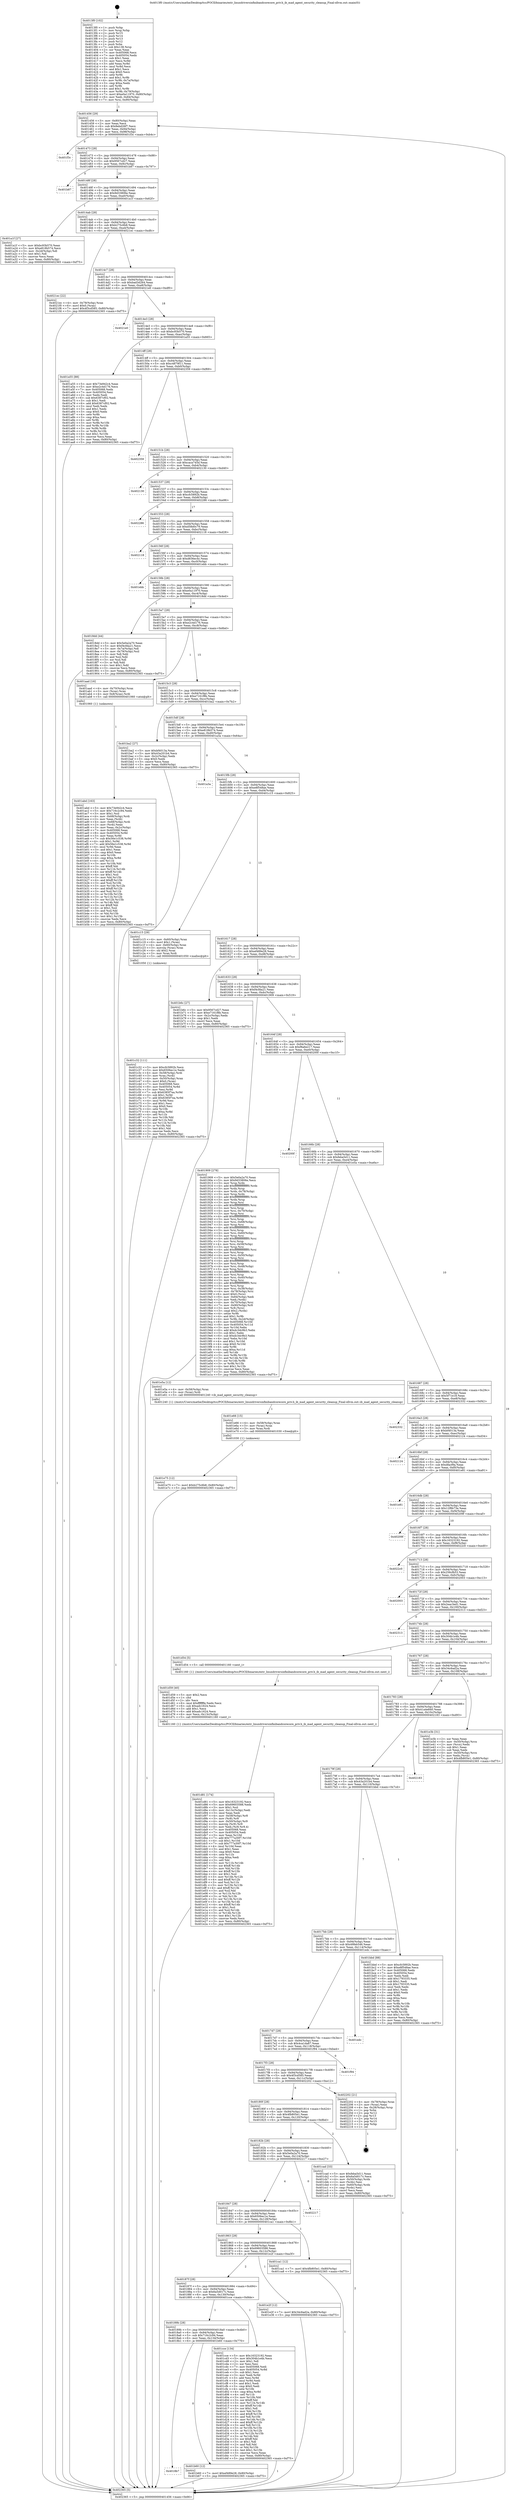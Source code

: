 digraph "0x4013f0" {
  label = "0x4013f0 (/mnt/c/Users/mathe/Desktop/tcc/POCII/binaries/extr_linuxdriversinfinibandcorecore_priv.h_ib_mad_agent_security_cleanup_Final-ollvm.out::main(0))"
  labelloc = "t"
  node[shape=record]

  Entry [label="",width=0.3,height=0.3,shape=circle,fillcolor=black,style=filled]
  "0x401456" [label="{
     0x401456 [29]\l
     | [instrs]\l
     &nbsp;&nbsp;0x401456 \<+3\>: mov -0x80(%rbp),%eax\l
     &nbsp;&nbsp;0x401459 \<+2\>: mov %eax,%ecx\l
     &nbsp;&nbsp;0x40145b \<+6\>: sub $0x8ebd26f7,%ecx\l
     &nbsp;&nbsp;0x401461 \<+6\>: mov %eax,-0x94(%rbp)\l
     &nbsp;&nbsp;0x401467 \<+6\>: mov %ecx,-0x98(%rbp)\l
     &nbsp;&nbsp;0x40146d \<+6\>: je 0000000000401f3c \<main+0xb4c\>\l
  }"]
  "0x401f3c" [label="{
     0x401f3c\l
  }", style=dashed]
  "0x401473" [label="{
     0x401473 [28]\l
     | [instrs]\l
     &nbsp;&nbsp;0x401473 \<+5\>: jmp 0000000000401478 \<main+0x88\>\l
     &nbsp;&nbsp;0x401478 \<+6\>: mov -0x94(%rbp),%eax\l
     &nbsp;&nbsp;0x40147e \<+5\>: sub $0x9567cd27,%eax\l
     &nbsp;&nbsp;0x401483 \<+6\>: mov %eax,-0x9c(%rbp)\l
     &nbsp;&nbsp;0x401489 \<+6\>: je 0000000000401b87 \<main+0x797\>\l
  }"]
  Exit [label="",width=0.3,height=0.3,shape=circle,fillcolor=black,style=filled,peripheries=2]
  "0x401b87" [label="{
     0x401b87\l
  }", style=dashed]
  "0x40148f" [label="{
     0x40148f [28]\l
     | [instrs]\l
     &nbsp;&nbsp;0x40148f \<+5\>: jmp 0000000000401494 \<main+0xa4\>\l
     &nbsp;&nbsp;0x401494 \<+6\>: mov -0x94(%rbp),%eax\l
     &nbsp;&nbsp;0x40149a \<+5\>: sub $0x9d33806e,%eax\l
     &nbsp;&nbsp;0x40149f \<+6\>: mov %eax,-0xa0(%rbp)\l
     &nbsp;&nbsp;0x4014a5 \<+6\>: je 0000000000401a1f \<main+0x62f\>\l
  }"]
  "0x401e75" [label="{
     0x401e75 [12]\l
     | [instrs]\l
     &nbsp;&nbsp;0x401e75 \<+7\>: movl $0xb275c6b8,-0x80(%rbp)\l
     &nbsp;&nbsp;0x401e7c \<+5\>: jmp 0000000000402365 \<main+0xf75\>\l
  }"]
  "0x401a1f" [label="{
     0x401a1f [27]\l
     | [instrs]\l
     &nbsp;&nbsp;0x401a1f \<+5\>: mov $0xbc93b570,%eax\l
     &nbsp;&nbsp;0x401a24 \<+5\>: mov $0xe818b574,%ecx\l
     &nbsp;&nbsp;0x401a29 \<+3\>: mov -0x2d(%rbp),%dl\l
     &nbsp;&nbsp;0x401a2c \<+3\>: test $0x1,%dl\l
     &nbsp;&nbsp;0x401a2f \<+3\>: cmovne %ecx,%eax\l
     &nbsp;&nbsp;0x401a32 \<+3\>: mov %eax,-0x80(%rbp)\l
     &nbsp;&nbsp;0x401a35 \<+5\>: jmp 0000000000402365 \<main+0xf75\>\l
  }"]
  "0x4014ab" [label="{
     0x4014ab [28]\l
     | [instrs]\l
     &nbsp;&nbsp;0x4014ab \<+5\>: jmp 00000000004014b0 \<main+0xc0\>\l
     &nbsp;&nbsp;0x4014b0 \<+6\>: mov -0x94(%rbp),%eax\l
     &nbsp;&nbsp;0x4014b6 \<+5\>: sub $0xb275c6b8,%eax\l
     &nbsp;&nbsp;0x4014bb \<+6\>: mov %eax,-0xa4(%rbp)\l
     &nbsp;&nbsp;0x4014c1 \<+6\>: je 00000000004021ec \<main+0xdfc\>\l
  }"]
  "0x401e66" [label="{
     0x401e66 [15]\l
     | [instrs]\l
     &nbsp;&nbsp;0x401e66 \<+4\>: mov -0x58(%rbp),%rax\l
     &nbsp;&nbsp;0x401e6a \<+3\>: mov (%rax),%rax\l
     &nbsp;&nbsp;0x401e6d \<+3\>: mov %rax,%rdi\l
     &nbsp;&nbsp;0x401e70 \<+5\>: call 0000000000401030 \<free@plt\>\l
     | [calls]\l
     &nbsp;&nbsp;0x401030 \{1\} (unknown)\l
  }"]
  "0x4021ec" [label="{
     0x4021ec [22]\l
     | [instrs]\l
     &nbsp;&nbsp;0x4021ec \<+4\>: mov -0x78(%rbp),%rax\l
     &nbsp;&nbsp;0x4021f0 \<+6\>: movl $0x0,(%rax)\l
     &nbsp;&nbsp;0x4021f6 \<+7\>: movl $0x4f3cd585,-0x80(%rbp)\l
     &nbsp;&nbsp;0x4021fd \<+5\>: jmp 0000000000402365 \<main+0xf75\>\l
  }"]
  "0x4014c7" [label="{
     0x4014c7 [28]\l
     | [instrs]\l
     &nbsp;&nbsp;0x4014c7 \<+5\>: jmp 00000000004014cc \<main+0xdc\>\l
     &nbsp;&nbsp;0x4014cc \<+6\>: mov -0x94(%rbp),%eax\l
     &nbsp;&nbsp;0x4014d2 \<+5\>: sub $0xbad3d264,%eax\l
     &nbsp;&nbsp;0x4014d7 \<+6\>: mov %eax,-0xa8(%rbp)\l
     &nbsp;&nbsp;0x4014dd \<+6\>: je 00000000004021e0 \<main+0xdf0\>\l
  }"]
  "0x401d81" [label="{
     0x401d81 [174]\l
     | [instrs]\l
     &nbsp;&nbsp;0x401d81 \<+5\>: mov $0x16323192,%ecx\l
     &nbsp;&nbsp;0x401d86 \<+5\>: mov $0x69603588,%edx\l
     &nbsp;&nbsp;0x401d8b \<+3\>: mov $0x1,%sil\l
     &nbsp;&nbsp;0x401d8e \<+6\>: mov -0x13c(%rbp),%edi\l
     &nbsp;&nbsp;0x401d94 \<+3\>: imul %eax,%edi\l
     &nbsp;&nbsp;0x401d97 \<+4\>: mov -0x58(%rbp),%r8\l
     &nbsp;&nbsp;0x401d9b \<+3\>: mov (%r8),%r8\l
     &nbsp;&nbsp;0x401d9e \<+4\>: mov -0x50(%rbp),%r9\l
     &nbsp;&nbsp;0x401da2 \<+3\>: movslq (%r9),%r9\l
     &nbsp;&nbsp;0x401da5 \<+4\>: mov %edi,(%r8,%r9,4)\l
     &nbsp;&nbsp;0x401da9 \<+7\>: mov 0x405068,%eax\l
     &nbsp;&nbsp;0x401db0 \<+7\>: mov 0x405054,%edi\l
     &nbsp;&nbsp;0x401db7 \<+3\>: mov %eax,%r10d\l
     &nbsp;&nbsp;0x401dba \<+7\>: add $0x777a30f7,%r10d\l
     &nbsp;&nbsp;0x401dc1 \<+4\>: sub $0x1,%r10d\l
     &nbsp;&nbsp;0x401dc5 \<+7\>: sub $0x777a30f7,%r10d\l
     &nbsp;&nbsp;0x401dcc \<+4\>: imul %r10d,%eax\l
     &nbsp;&nbsp;0x401dd0 \<+3\>: and $0x1,%eax\l
     &nbsp;&nbsp;0x401dd3 \<+3\>: cmp $0x0,%eax\l
     &nbsp;&nbsp;0x401dd6 \<+4\>: sete %r11b\l
     &nbsp;&nbsp;0x401dda \<+3\>: cmp $0xa,%edi\l
     &nbsp;&nbsp;0x401ddd \<+3\>: setl %bl\l
     &nbsp;&nbsp;0x401de0 \<+3\>: mov %r11b,%r14b\l
     &nbsp;&nbsp;0x401de3 \<+4\>: xor $0xff,%r14b\l
     &nbsp;&nbsp;0x401de7 \<+3\>: mov %bl,%r15b\l
     &nbsp;&nbsp;0x401dea \<+4\>: xor $0xff,%r15b\l
     &nbsp;&nbsp;0x401dee \<+4\>: xor $0x1,%sil\l
     &nbsp;&nbsp;0x401df2 \<+3\>: mov %r14b,%r12b\l
     &nbsp;&nbsp;0x401df5 \<+4\>: and $0xff,%r12b\l
     &nbsp;&nbsp;0x401df9 \<+3\>: and %sil,%r11b\l
     &nbsp;&nbsp;0x401dfc \<+3\>: mov %r15b,%r13b\l
     &nbsp;&nbsp;0x401dff \<+4\>: and $0xff,%r13b\l
     &nbsp;&nbsp;0x401e03 \<+3\>: and %sil,%bl\l
     &nbsp;&nbsp;0x401e06 \<+3\>: or %r11b,%r12b\l
     &nbsp;&nbsp;0x401e09 \<+3\>: or %bl,%r13b\l
     &nbsp;&nbsp;0x401e0c \<+3\>: xor %r13b,%r12b\l
     &nbsp;&nbsp;0x401e0f \<+3\>: or %r15b,%r14b\l
     &nbsp;&nbsp;0x401e12 \<+4\>: xor $0xff,%r14b\l
     &nbsp;&nbsp;0x401e16 \<+4\>: or $0x1,%sil\l
     &nbsp;&nbsp;0x401e1a \<+3\>: and %sil,%r14b\l
     &nbsp;&nbsp;0x401e1d \<+3\>: or %r14b,%r12b\l
     &nbsp;&nbsp;0x401e20 \<+4\>: test $0x1,%r12b\l
     &nbsp;&nbsp;0x401e24 \<+3\>: cmovne %edx,%ecx\l
     &nbsp;&nbsp;0x401e27 \<+3\>: mov %ecx,-0x80(%rbp)\l
     &nbsp;&nbsp;0x401e2a \<+5\>: jmp 0000000000402365 \<main+0xf75\>\l
  }"]
  "0x4021e0" [label="{
     0x4021e0\l
  }", style=dashed]
  "0x4014e3" [label="{
     0x4014e3 [28]\l
     | [instrs]\l
     &nbsp;&nbsp;0x4014e3 \<+5\>: jmp 00000000004014e8 \<main+0xf8\>\l
     &nbsp;&nbsp;0x4014e8 \<+6\>: mov -0x94(%rbp),%eax\l
     &nbsp;&nbsp;0x4014ee \<+5\>: sub $0xbc93b570,%eax\l
     &nbsp;&nbsp;0x4014f3 \<+6\>: mov %eax,-0xac(%rbp)\l
     &nbsp;&nbsp;0x4014f9 \<+6\>: je 0000000000401a55 \<main+0x665\>\l
  }"]
  "0x401d59" [label="{
     0x401d59 [40]\l
     | [instrs]\l
     &nbsp;&nbsp;0x401d59 \<+5\>: mov $0x2,%ecx\l
     &nbsp;&nbsp;0x401d5e \<+1\>: cltd\l
     &nbsp;&nbsp;0x401d5f \<+2\>: idiv %ecx\l
     &nbsp;&nbsp;0x401d61 \<+6\>: imul $0xfffffffe,%edx,%ecx\l
     &nbsp;&nbsp;0x401d67 \<+6\>: sub $0xadc1624,%ecx\l
     &nbsp;&nbsp;0x401d6d \<+3\>: add $0x1,%ecx\l
     &nbsp;&nbsp;0x401d70 \<+6\>: add $0xadc1624,%ecx\l
     &nbsp;&nbsp;0x401d76 \<+6\>: mov %ecx,-0x13c(%rbp)\l
     &nbsp;&nbsp;0x401d7c \<+5\>: call 0000000000401160 \<next_i\>\l
     | [calls]\l
     &nbsp;&nbsp;0x401160 \{1\} (/mnt/c/Users/mathe/Desktop/tcc/POCII/binaries/extr_linuxdriversinfinibandcorecore_priv.h_ib_mad_agent_security_cleanup_Final-ollvm.out::next_i)\l
  }"]
  "0x401a55" [label="{
     0x401a55 [88]\l
     | [instrs]\l
     &nbsp;&nbsp;0x401a55 \<+5\>: mov $0x73e942c4,%eax\l
     &nbsp;&nbsp;0x401a5a \<+5\>: mov $0xe2c4d176,%ecx\l
     &nbsp;&nbsp;0x401a5f \<+7\>: mov 0x405068,%edx\l
     &nbsp;&nbsp;0x401a66 \<+7\>: mov 0x405054,%esi\l
     &nbsp;&nbsp;0x401a6d \<+2\>: mov %edx,%edi\l
     &nbsp;&nbsp;0x401a6f \<+6\>: sub $0x6387cf02,%edi\l
     &nbsp;&nbsp;0x401a75 \<+3\>: sub $0x1,%edi\l
     &nbsp;&nbsp;0x401a78 \<+6\>: add $0x6387cf02,%edi\l
     &nbsp;&nbsp;0x401a7e \<+3\>: imul %edi,%edx\l
     &nbsp;&nbsp;0x401a81 \<+3\>: and $0x1,%edx\l
     &nbsp;&nbsp;0x401a84 \<+3\>: cmp $0x0,%edx\l
     &nbsp;&nbsp;0x401a87 \<+4\>: sete %r8b\l
     &nbsp;&nbsp;0x401a8b \<+3\>: cmp $0xa,%esi\l
     &nbsp;&nbsp;0x401a8e \<+4\>: setl %r9b\l
     &nbsp;&nbsp;0x401a92 \<+3\>: mov %r8b,%r10b\l
     &nbsp;&nbsp;0x401a95 \<+3\>: and %r9b,%r10b\l
     &nbsp;&nbsp;0x401a98 \<+3\>: xor %r9b,%r8b\l
     &nbsp;&nbsp;0x401a9b \<+3\>: or %r8b,%r10b\l
     &nbsp;&nbsp;0x401a9e \<+4\>: test $0x1,%r10b\l
     &nbsp;&nbsp;0x401aa2 \<+3\>: cmovne %ecx,%eax\l
     &nbsp;&nbsp;0x401aa5 \<+3\>: mov %eax,-0x80(%rbp)\l
     &nbsp;&nbsp;0x401aa8 \<+5\>: jmp 0000000000402365 \<main+0xf75\>\l
  }"]
  "0x4014ff" [label="{
     0x4014ff [28]\l
     | [instrs]\l
     &nbsp;&nbsp;0x4014ff \<+5\>: jmp 0000000000401504 \<main+0x114\>\l
     &nbsp;&nbsp;0x401504 \<+6\>: mov -0x94(%rbp),%eax\l
     &nbsp;&nbsp;0x40150a \<+5\>: sub $0xc4879f11,%eax\l
     &nbsp;&nbsp;0x40150f \<+6\>: mov %eax,-0xb0(%rbp)\l
     &nbsp;&nbsp;0x401515 \<+6\>: je 0000000000402359 \<main+0xf69\>\l
  }"]
  "0x401c32" [label="{
     0x401c32 [111]\l
     | [instrs]\l
     &nbsp;&nbsp;0x401c32 \<+5\>: mov $0xcfc5892b,%ecx\l
     &nbsp;&nbsp;0x401c37 \<+5\>: mov $0x6506ec1e,%edx\l
     &nbsp;&nbsp;0x401c3c \<+4\>: mov -0x58(%rbp),%rdi\l
     &nbsp;&nbsp;0x401c40 \<+3\>: mov %rax,(%rdi)\l
     &nbsp;&nbsp;0x401c43 \<+4\>: mov -0x50(%rbp),%rax\l
     &nbsp;&nbsp;0x401c47 \<+6\>: movl $0x0,(%rax)\l
     &nbsp;&nbsp;0x401c4d \<+7\>: mov 0x405068,%esi\l
     &nbsp;&nbsp;0x401c54 \<+8\>: mov 0x405054,%r8d\l
     &nbsp;&nbsp;0x401c5c \<+3\>: mov %esi,%r9d\l
     &nbsp;&nbsp;0x401c5f \<+7\>: sub $0x6385f7ea,%r9d\l
     &nbsp;&nbsp;0x401c66 \<+4\>: sub $0x1,%r9d\l
     &nbsp;&nbsp;0x401c6a \<+7\>: add $0x6385f7ea,%r9d\l
     &nbsp;&nbsp;0x401c71 \<+4\>: imul %r9d,%esi\l
     &nbsp;&nbsp;0x401c75 \<+3\>: and $0x1,%esi\l
     &nbsp;&nbsp;0x401c78 \<+3\>: cmp $0x0,%esi\l
     &nbsp;&nbsp;0x401c7b \<+4\>: sete %r10b\l
     &nbsp;&nbsp;0x401c7f \<+4\>: cmp $0xa,%r8d\l
     &nbsp;&nbsp;0x401c83 \<+4\>: setl %r11b\l
     &nbsp;&nbsp;0x401c87 \<+3\>: mov %r10b,%bl\l
     &nbsp;&nbsp;0x401c8a \<+3\>: and %r11b,%bl\l
     &nbsp;&nbsp;0x401c8d \<+3\>: xor %r11b,%r10b\l
     &nbsp;&nbsp;0x401c90 \<+3\>: or %r10b,%bl\l
     &nbsp;&nbsp;0x401c93 \<+3\>: test $0x1,%bl\l
     &nbsp;&nbsp;0x401c96 \<+3\>: cmovne %edx,%ecx\l
     &nbsp;&nbsp;0x401c99 \<+3\>: mov %ecx,-0x80(%rbp)\l
     &nbsp;&nbsp;0x401c9c \<+5\>: jmp 0000000000402365 \<main+0xf75\>\l
  }"]
  "0x402359" [label="{
     0x402359\l
  }", style=dashed]
  "0x40151b" [label="{
     0x40151b [28]\l
     | [instrs]\l
     &nbsp;&nbsp;0x40151b \<+5\>: jmp 0000000000401520 \<main+0x130\>\l
     &nbsp;&nbsp;0x401520 \<+6\>: mov -0x94(%rbp),%eax\l
     &nbsp;&nbsp;0x401526 \<+5\>: sub $0xcaca745d,%eax\l
     &nbsp;&nbsp;0x40152b \<+6\>: mov %eax,-0xb4(%rbp)\l
     &nbsp;&nbsp;0x401531 \<+6\>: je 0000000000402130 \<main+0xd40\>\l
  }"]
  "0x4018b7" [label="{
     0x4018b7\l
  }", style=dashed]
  "0x402130" [label="{
     0x402130\l
  }", style=dashed]
  "0x401537" [label="{
     0x401537 [28]\l
     | [instrs]\l
     &nbsp;&nbsp;0x401537 \<+5\>: jmp 000000000040153c \<main+0x14c\>\l
     &nbsp;&nbsp;0x40153c \<+6\>: mov -0x94(%rbp),%eax\l
     &nbsp;&nbsp;0x401542 \<+5\>: sub $0xcfc5892b,%eax\l
     &nbsp;&nbsp;0x401547 \<+6\>: mov %eax,-0xb8(%rbp)\l
     &nbsp;&nbsp;0x40154d \<+6\>: je 0000000000402286 \<main+0xe96\>\l
  }"]
  "0x401b60" [label="{
     0x401b60 [12]\l
     | [instrs]\l
     &nbsp;&nbsp;0x401b60 \<+7\>: movl $0xef489e28,-0x80(%rbp)\l
     &nbsp;&nbsp;0x401b67 \<+5\>: jmp 0000000000402365 \<main+0xf75\>\l
  }"]
  "0x402286" [label="{
     0x402286\l
  }", style=dashed]
  "0x401553" [label="{
     0x401553 [28]\l
     | [instrs]\l
     &nbsp;&nbsp;0x401553 \<+5\>: jmp 0000000000401558 \<main+0x168\>\l
     &nbsp;&nbsp;0x401558 \<+6\>: mov -0x94(%rbp),%eax\l
     &nbsp;&nbsp;0x40155e \<+5\>: sub $0xd58d0c79,%eax\l
     &nbsp;&nbsp;0x401563 \<+6\>: mov %eax,-0xbc(%rbp)\l
     &nbsp;&nbsp;0x401569 \<+6\>: je 0000000000402118 \<main+0xd28\>\l
  }"]
  "0x40189b" [label="{
     0x40189b [28]\l
     | [instrs]\l
     &nbsp;&nbsp;0x40189b \<+5\>: jmp 00000000004018a0 \<main+0x4b0\>\l
     &nbsp;&nbsp;0x4018a0 \<+6\>: mov -0x94(%rbp),%eax\l
     &nbsp;&nbsp;0x4018a6 \<+5\>: sub $0x716c2c94,%eax\l
     &nbsp;&nbsp;0x4018ab \<+6\>: mov %eax,-0x134(%rbp)\l
     &nbsp;&nbsp;0x4018b1 \<+6\>: je 0000000000401b60 \<main+0x770\>\l
  }"]
  "0x402118" [label="{
     0x402118\l
  }", style=dashed]
  "0x40156f" [label="{
     0x40156f [28]\l
     | [instrs]\l
     &nbsp;&nbsp;0x40156f \<+5\>: jmp 0000000000401574 \<main+0x184\>\l
     &nbsp;&nbsp;0x401574 \<+6\>: mov -0x94(%rbp),%eax\l
     &nbsp;&nbsp;0x40157a \<+5\>: sub $0xd836ec4c,%eax\l
     &nbsp;&nbsp;0x40157f \<+6\>: mov %eax,-0xc0(%rbp)\l
     &nbsp;&nbsp;0x401585 \<+6\>: je 0000000000401ebb \<main+0xacb\>\l
  }"]
  "0x401cce" [label="{
     0x401cce [134]\l
     | [instrs]\l
     &nbsp;&nbsp;0x401cce \<+5\>: mov $0x16323192,%eax\l
     &nbsp;&nbsp;0x401cd3 \<+5\>: mov $0x304b1e4b,%ecx\l
     &nbsp;&nbsp;0x401cd8 \<+2\>: mov $0x1,%dl\l
     &nbsp;&nbsp;0x401cda \<+2\>: xor %esi,%esi\l
     &nbsp;&nbsp;0x401cdc \<+7\>: mov 0x405068,%edi\l
     &nbsp;&nbsp;0x401ce3 \<+8\>: mov 0x405054,%r8d\l
     &nbsp;&nbsp;0x401ceb \<+3\>: sub $0x1,%esi\l
     &nbsp;&nbsp;0x401cee \<+3\>: mov %edi,%r9d\l
     &nbsp;&nbsp;0x401cf1 \<+3\>: add %esi,%r9d\l
     &nbsp;&nbsp;0x401cf4 \<+4\>: imul %r9d,%edi\l
     &nbsp;&nbsp;0x401cf8 \<+3\>: and $0x1,%edi\l
     &nbsp;&nbsp;0x401cfb \<+3\>: cmp $0x0,%edi\l
     &nbsp;&nbsp;0x401cfe \<+4\>: sete %r10b\l
     &nbsp;&nbsp;0x401d02 \<+4\>: cmp $0xa,%r8d\l
     &nbsp;&nbsp;0x401d06 \<+4\>: setl %r11b\l
     &nbsp;&nbsp;0x401d0a \<+3\>: mov %r10b,%bl\l
     &nbsp;&nbsp;0x401d0d \<+3\>: xor $0xff,%bl\l
     &nbsp;&nbsp;0x401d10 \<+3\>: mov %r11b,%r14b\l
     &nbsp;&nbsp;0x401d13 \<+4\>: xor $0xff,%r14b\l
     &nbsp;&nbsp;0x401d17 \<+3\>: xor $0x1,%dl\l
     &nbsp;&nbsp;0x401d1a \<+3\>: mov %bl,%r15b\l
     &nbsp;&nbsp;0x401d1d \<+4\>: and $0xff,%r15b\l
     &nbsp;&nbsp;0x401d21 \<+3\>: and %dl,%r10b\l
     &nbsp;&nbsp;0x401d24 \<+3\>: mov %r14b,%r12b\l
     &nbsp;&nbsp;0x401d27 \<+4\>: and $0xff,%r12b\l
     &nbsp;&nbsp;0x401d2b \<+3\>: and %dl,%r11b\l
     &nbsp;&nbsp;0x401d2e \<+3\>: or %r10b,%r15b\l
     &nbsp;&nbsp;0x401d31 \<+3\>: or %r11b,%r12b\l
     &nbsp;&nbsp;0x401d34 \<+3\>: xor %r12b,%r15b\l
     &nbsp;&nbsp;0x401d37 \<+3\>: or %r14b,%bl\l
     &nbsp;&nbsp;0x401d3a \<+3\>: xor $0xff,%bl\l
     &nbsp;&nbsp;0x401d3d \<+3\>: or $0x1,%dl\l
     &nbsp;&nbsp;0x401d40 \<+2\>: and %dl,%bl\l
     &nbsp;&nbsp;0x401d42 \<+3\>: or %bl,%r15b\l
     &nbsp;&nbsp;0x401d45 \<+4\>: test $0x1,%r15b\l
     &nbsp;&nbsp;0x401d49 \<+3\>: cmovne %ecx,%eax\l
     &nbsp;&nbsp;0x401d4c \<+3\>: mov %eax,-0x80(%rbp)\l
     &nbsp;&nbsp;0x401d4f \<+5\>: jmp 0000000000402365 \<main+0xf75\>\l
  }"]
  "0x401ebb" [label="{
     0x401ebb\l
  }", style=dashed]
  "0x40158b" [label="{
     0x40158b [28]\l
     | [instrs]\l
     &nbsp;&nbsp;0x40158b \<+5\>: jmp 0000000000401590 \<main+0x1a0\>\l
     &nbsp;&nbsp;0x401590 \<+6\>: mov -0x94(%rbp),%eax\l
     &nbsp;&nbsp;0x401596 \<+5\>: sub $0xe0a11970,%eax\l
     &nbsp;&nbsp;0x40159b \<+6\>: mov %eax,-0xc4(%rbp)\l
     &nbsp;&nbsp;0x4015a1 \<+6\>: je 00000000004018dd \<main+0x4ed\>\l
  }"]
  "0x40187f" [label="{
     0x40187f [28]\l
     | [instrs]\l
     &nbsp;&nbsp;0x40187f \<+5\>: jmp 0000000000401884 \<main+0x494\>\l
     &nbsp;&nbsp;0x401884 \<+6\>: mov -0x94(%rbp),%eax\l
     &nbsp;&nbsp;0x40188a \<+5\>: sub $0x6a5d017c,%eax\l
     &nbsp;&nbsp;0x40188f \<+6\>: mov %eax,-0x130(%rbp)\l
     &nbsp;&nbsp;0x401895 \<+6\>: je 0000000000401cce \<main+0x8de\>\l
  }"]
  "0x4018dd" [label="{
     0x4018dd [44]\l
     | [instrs]\l
     &nbsp;&nbsp;0x4018dd \<+5\>: mov $0x5e0a2a70,%eax\l
     &nbsp;&nbsp;0x4018e2 \<+5\>: mov $0xf4cfda21,%ecx\l
     &nbsp;&nbsp;0x4018e7 \<+3\>: mov -0x7a(%rbp),%dl\l
     &nbsp;&nbsp;0x4018ea \<+4\>: mov -0x79(%rbp),%sil\l
     &nbsp;&nbsp;0x4018ee \<+3\>: mov %dl,%dil\l
     &nbsp;&nbsp;0x4018f1 \<+3\>: and %sil,%dil\l
     &nbsp;&nbsp;0x4018f4 \<+3\>: xor %sil,%dl\l
     &nbsp;&nbsp;0x4018f7 \<+3\>: or %dl,%dil\l
     &nbsp;&nbsp;0x4018fa \<+4\>: test $0x1,%dil\l
     &nbsp;&nbsp;0x4018fe \<+3\>: cmovne %ecx,%eax\l
     &nbsp;&nbsp;0x401901 \<+3\>: mov %eax,-0x80(%rbp)\l
     &nbsp;&nbsp;0x401904 \<+5\>: jmp 0000000000402365 \<main+0xf75\>\l
  }"]
  "0x4015a7" [label="{
     0x4015a7 [28]\l
     | [instrs]\l
     &nbsp;&nbsp;0x4015a7 \<+5\>: jmp 00000000004015ac \<main+0x1bc\>\l
     &nbsp;&nbsp;0x4015ac \<+6\>: mov -0x94(%rbp),%eax\l
     &nbsp;&nbsp;0x4015b2 \<+5\>: sub $0xe2c4d176,%eax\l
     &nbsp;&nbsp;0x4015b7 \<+6\>: mov %eax,-0xc8(%rbp)\l
     &nbsp;&nbsp;0x4015bd \<+6\>: je 0000000000401aad \<main+0x6bd\>\l
  }"]
  "0x402365" [label="{
     0x402365 [5]\l
     | [instrs]\l
     &nbsp;&nbsp;0x402365 \<+5\>: jmp 0000000000401456 \<main+0x66\>\l
  }"]
  "0x4013f0" [label="{
     0x4013f0 [102]\l
     | [instrs]\l
     &nbsp;&nbsp;0x4013f0 \<+1\>: push %rbp\l
     &nbsp;&nbsp;0x4013f1 \<+3\>: mov %rsp,%rbp\l
     &nbsp;&nbsp;0x4013f4 \<+2\>: push %r15\l
     &nbsp;&nbsp;0x4013f6 \<+2\>: push %r14\l
     &nbsp;&nbsp;0x4013f8 \<+2\>: push %r13\l
     &nbsp;&nbsp;0x4013fa \<+2\>: push %r12\l
     &nbsp;&nbsp;0x4013fc \<+1\>: push %rbx\l
     &nbsp;&nbsp;0x4013fd \<+7\>: sub $0x138,%rsp\l
     &nbsp;&nbsp;0x401404 \<+2\>: xor %eax,%eax\l
     &nbsp;&nbsp;0x401406 \<+7\>: mov 0x405068,%ecx\l
     &nbsp;&nbsp;0x40140d \<+7\>: mov 0x405054,%edx\l
     &nbsp;&nbsp;0x401414 \<+3\>: sub $0x1,%eax\l
     &nbsp;&nbsp;0x401417 \<+3\>: mov %ecx,%r8d\l
     &nbsp;&nbsp;0x40141a \<+3\>: add %eax,%r8d\l
     &nbsp;&nbsp;0x40141d \<+4\>: imul %r8d,%ecx\l
     &nbsp;&nbsp;0x401421 \<+3\>: and $0x1,%ecx\l
     &nbsp;&nbsp;0x401424 \<+3\>: cmp $0x0,%ecx\l
     &nbsp;&nbsp;0x401427 \<+4\>: sete %r9b\l
     &nbsp;&nbsp;0x40142b \<+4\>: and $0x1,%r9b\l
     &nbsp;&nbsp;0x40142f \<+4\>: mov %r9b,-0x7a(%rbp)\l
     &nbsp;&nbsp;0x401433 \<+3\>: cmp $0xa,%edx\l
     &nbsp;&nbsp;0x401436 \<+4\>: setl %r9b\l
     &nbsp;&nbsp;0x40143a \<+4\>: and $0x1,%r9b\l
     &nbsp;&nbsp;0x40143e \<+4\>: mov %r9b,-0x79(%rbp)\l
     &nbsp;&nbsp;0x401442 \<+7\>: movl $0xe0a11970,-0x80(%rbp)\l
     &nbsp;&nbsp;0x401449 \<+6\>: mov %edi,-0x84(%rbp)\l
     &nbsp;&nbsp;0x40144f \<+7\>: mov %rsi,-0x90(%rbp)\l
  }"]
  "0x401e2f" [label="{
     0x401e2f [12]\l
     | [instrs]\l
     &nbsp;&nbsp;0x401e2f \<+7\>: movl $0x34c6ad2a,-0x80(%rbp)\l
     &nbsp;&nbsp;0x401e36 \<+5\>: jmp 0000000000402365 \<main+0xf75\>\l
  }"]
  "0x401aad" [label="{
     0x401aad [16]\l
     | [instrs]\l
     &nbsp;&nbsp;0x401aad \<+4\>: mov -0x70(%rbp),%rax\l
     &nbsp;&nbsp;0x401ab1 \<+3\>: mov (%rax),%rax\l
     &nbsp;&nbsp;0x401ab4 \<+4\>: mov 0x8(%rax),%rdi\l
     &nbsp;&nbsp;0x401ab8 \<+5\>: call 0000000000401060 \<atoi@plt\>\l
     | [calls]\l
     &nbsp;&nbsp;0x401060 \{1\} (unknown)\l
  }"]
  "0x4015c3" [label="{
     0x4015c3 [28]\l
     | [instrs]\l
     &nbsp;&nbsp;0x4015c3 \<+5\>: jmp 00000000004015c8 \<main+0x1d8\>\l
     &nbsp;&nbsp;0x4015c8 \<+6\>: mov -0x94(%rbp),%eax\l
     &nbsp;&nbsp;0x4015ce \<+5\>: sub $0xe7161f8b,%eax\l
     &nbsp;&nbsp;0x4015d3 \<+6\>: mov %eax,-0xcc(%rbp)\l
     &nbsp;&nbsp;0x4015d9 \<+6\>: je 0000000000401ba2 \<main+0x7b2\>\l
  }"]
  "0x401863" [label="{
     0x401863 [28]\l
     | [instrs]\l
     &nbsp;&nbsp;0x401863 \<+5\>: jmp 0000000000401868 \<main+0x478\>\l
     &nbsp;&nbsp;0x401868 \<+6\>: mov -0x94(%rbp),%eax\l
     &nbsp;&nbsp;0x40186e \<+5\>: sub $0x69603588,%eax\l
     &nbsp;&nbsp;0x401873 \<+6\>: mov %eax,-0x12c(%rbp)\l
     &nbsp;&nbsp;0x401879 \<+6\>: je 0000000000401e2f \<main+0xa3f\>\l
  }"]
  "0x401ba2" [label="{
     0x401ba2 [27]\l
     | [instrs]\l
     &nbsp;&nbsp;0x401ba2 \<+5\>: mov $0xbf4013a,%eax\l
     &nbsp;&nbsp;0x401ba7 \<+5\>: mov $0x43a201b4,%ecx\l
     &nbsp;&nbsp;0x401bac \<+3\>: mov -0x2c(%rbp),%edx\l
     &nbsp;&nbsp;0x401baf \<+3\>: cmp $0x0,%edx\l
     &nbsp;&nbsp;0x401bb2 \<+3\>: cmove %ecx,%eax\l
     &nbsp;&nbsp;0x401bb5 \<+3\>: mov %eax,-0x80(%rbp)\l
     &nbsp;&nbsp;0x401bb8 \<+5\>: jmp 0000000000402365 \<main+0xf75\>\l
  }"]
  "0x4015df" [label="{
     0x4015df [28]\l
     | [instrs]\l
     &nbsp;&nbsp;0x4015df \<+5\>: jmp 00000000004015e4 \<main+0x1f4\>\l
     &nbsp;&nbsp;0x4015e4 \<+6\>: mov -0x94(%rbp),%eax\l
     &nbsp;&nbsp;0x4015ea \<+5\>: sub $0xe818b574,%eax\l
     &nbsp;&nbsp;0x4015ef \<+6\>: mov %eax,-0xd0(%rbp)\l
     &nbsp;&nbsp;0x4015f5 \<+6\>: je 0000000000401a3a \<main+0x64a\>\l
  }"]
  "0x401ca1" [label="{
     0x401ca1 [12]\l
     | [instrs]\l
     &nbsp;&nbsp;0x401ca1 \<+7\>: movl $0x4fb805e1,-0x80(%rbp)\l
     &nbsp;&nbsp;0x401ca8 \<+5\>: jmp 0000000000402365 \<main+0xf75\>\l
  }"]
  "0x401a3a" [label="{
     0x401a3a\l
  }", style=dashed]
  "0x4015fb" [label="{
     0x4015fb [28]\l
     | [instrs]\l
     &nbsp;&nbsp;0x4015fb \<+5\>: jmp 0000000000401600 \<main+0x210\>\l
     &nbsp;&nbsp;0x401600 \<+6\>: mov -0x94(%rbp),%eax\l
     &nbsp;&nbsp;0x401606 \<+5\>: sub $0xe8f548ae,%eax\l
     &nbsp;&nbsp;0x40160b \<+6\>: mov %eax,-0xd4(%rbp)\l
     &nbsp;&nbsp;0x401611 \<+6\>: je 0000000000401c15 \<main+0x825\>\l
  }"]
  "0x401847" [label="{
     0x401847 [28]\l
     | [instrs]\l
     &nbsp;&nbsp;0x401847 \<+5\>: jmp 000000000040184c \<main+0x45c\>\l
     &nbsp;&nbsp;0x40184c \<+6\>: mov -0x94(%rbp),%eax\l
     &nbsp;&nbsp;0x401852 \<+5\>: sub $0x6506ec1e,%eax\l
     &nbsp;&nbsp;0x401857 \<+6\>: mov %eax,-0x128(%rbp)\l
     &nbsp;&nbsp;0x40185d \<+6\>: je 0000000000401ca1 \<main+0x8b1\>\l
  }"]
  "0x401c15" [label="{
     0x401c15 [29]\l
     | [instrs]\l
     &nbsp;&nbsp;0x401c15 \<+4\>: mov -0x60(%rbp),%rax\l
     &nbsp;&nbsp;0x401c19 \<+6\>: movl $0x1,(%rax)\l
     &nbsp;&nbsp;0x401c1f \<+4\>: mov -0x60(%rbp),%rax\l
     &nbsp;&nbsp;0x401c23 \<+3\>: movslq (%rax),%rax\l
     &nbsp;&nbsp;0x401c26 \<+4\>: shl $0x2,%rax\l
     &nbsp;&nbsp;0x401c2a \<+3\>: mov %rax,%rdi\l
     &nbsp;&nbsp;0x401c2d \<+5\>: call 0000000000401050 \<malloc@plt\>\l
     | [calls]\l
     &nbsp;&nbsp;0x401050 \{1\} (unknown)\l
  }"]
  "0x401617" [label="{
     0x401617 [28]\l
     | [instrs]\l
     &nbsp;&nbsp;0x401617 \<+5\>: jmp 000000000040161c \<main+0x22c\>\l
     &nbsp;&nbsp;0x40161c \<+6\>: mov -0x94(%rbp),%eax\l
     &nbsp;&nbsp;0x401622 \<+5\>: sub $0xef489e28,%eax\l
     &nbsp;&nbsp;0x401627 \<+6\>: mov %eax,-0xd8(%rbp)\l
     &nbsp;&nbsp;0x40162d \<+6\>: je 0000000000401b6c \<main+0x77c\>\l
  }"]
  "0x402217" [label="{
     0x402217\l
  }", style=dashed]
  "0x401b6c" [label="{
     0x401b6c [27]\l
     | [instrs]\l
     &nbsp;&nbsp;0x401b6c \<+5\>: mov $0x9567cd27,%eax\l
     &nbsp;&nbsp;0x401b71 \<+5\>: mov $0xe7161f8b,%ecx\l
     &nbsp;&nbsp;0x401b76 \<+3\>: mov -0x2c(%rbp),%edx\l
     &nbsp;&nbsp;0x401b79 \<+3\>: cmp $0x1,%edx\l
     &nbsp;&nbsp;0x401b7c \<+3\>: cmovl %ecx,%eax\l
     &nbsp;&nbsp;0x401b7f \<+3\>: mov %eax,-0x80(%rbp)\l
     &nbsp;&nbsp;0x401b82 \<+5\>: jmp 0000000000402365 \<main+0xf75\>\l
  }"]
  "0x401633" [label="{
     0x401633 [28]\l
     | [instrs]\l
     &nbsp;&nbsp;0x401633 \<+5\>: jmp 0000000000401638 \<main+0x248\>\l
     &nbsp;&nbsp;0x401638 \<+6\>: mov -0x94(%rbp),%eax\l
     &nbsp;&nbsp;0x40163e \<+5\>: sub $0xf4cfda21,%eax\l
     &nbsp;&nbsp;0x401643 \<+6\>: mov %eax,-0xdc(%rbp)\l
     &nbsp;&nbsp;0x401649 \<+6\>: je 0000000000401909 \<main+0x519\>\l
  }"]
  "0x40182b" [label="{
     0x40182b [28]\l
     | [instrs]\l
     &nbsp;&nbsp;0x40182b \<+5\>: jmp 0000000000401830 \<main+0x440\>\l
     &nbsp;&nbsp;0x401830 \<+6\>: mov -0x94(%rbp),%eax\l
     &nbsp;&nbsp;0x401836 \<+5\>: sub $0x5e0a2a70,%eax\l
     &nbsp;&nbsp;0x40183b \<+6\>: mov %eax,-0x124(%rbp)\l
     &nbsp;&nbsp;0x401841 \<+6\>: je 0000000000402217 \<main+0xe27\>\l
  }"]
  "0x401909" [label="{
     0x401909 [278]\l
     | [instrs]\l
     &nbsp;&nbsp;0x401909 \<+5\>: mov $0x5e0a2a70,%eax\l
     &nbsp;&nbsp;0x40190e \<+5\>: mov $0x9d33806e,%ecx\l
     &nbsp;&nbsp;0x401913 \<+3\>: mov %rsp,%rdx\l
     &nbsp;&nbsp;0x401916 \<+4\>: add $0xfffffffffffffff0,%rdx\l
     &nbsp;&nbsp;0x40191a \<+3\>: mov %rdx,%rsp\l
     &nbsp;&nbsp;0x40191d \<+4\>: mov %rdx,-0x78(%rbp)\l
     &nbsp;&nbsp;0x401921 \<+3\>: mov %rsp,%rdx\l
     &nbsp;&nbsp;0x401924 \<+4\>: add $0xfffffffffffffff0,%rdx\l
     &nbsp;&nbsp;0x401928 \<+3\>: mov %rdx,%rsp\l
     &nbsp;&nbsp;0x40192b \<+3\>: mov %rsp,%rsi\l
     &nbsp;&nbsp;0x40192e \<+4\>: add $0xfffffffffffffff0,%rsi\l
     &nbsp;&nbsp;0x401932 \<+3\>: mov %rsi,%rsp\l
     &nbsp;&nbsp;0x401935 \<+4\>: mov %rsi,-0x70(%rbp)\l
     &nbsp;&nbsp;0x401939 \<+3\>: mov %rsp,%rsi\l
     &nbsp;&nbsp;0x40193c \<+4\>: add $0xfffffffffffffff0,%rsi\l
     &nbsp;&nbsp;0x401940 \<+3\>: mov %rsi,%rsp\l
     &nbsp;&nbsp;0x401943 \<+4\>: mov %rsi,-0x68(%rbp)\l
     &nbsp;&nbsp;0x401947 \<+3\>: mov %rsp,%rsi\l
     &nbsp;&nbsp;0x40194a \<+4\>: add $0xfffffffffffffff0,%rsi\l
     &nbsp;&nbsp;0x40194e \<+3\>: mov %rsi,%rsp\l
     &nbsp;&nbsp;0x401951 \<+4\>: mov %rsi,-0x60(%rbp)\l
     &nbsp;&nbsp;0x401955 \<+3\>: mov %rsp,%rsi\l
     &nbsp;&nbsp;0x401958 \<+4\>: add $0xfffffffffffffff0,%rsi\l
     &nbsp;&nbsp;0x40195c \<+3\>: mov %rsi,%rsp\l
     &nbsp;&nbsp;0x40195f \<+4\>: mov %rsi,-0x58(%rbp)\l
     &nbsp;&nbsp;0x401963 \<+3\>: mov %rsp,%rsi\l
     &nbsp;&nbsp;0x401966 \<+4\>: add $0xfffffffffffffff0,%rsi\l
     &nbsp;&nbsp;0x40196a \<+3\>: mov %rsi,%rsp\l
     &nbsp;&nbsp;0x40196d \<+4\>: mov %rsi,-0x50(%rbp)\l
     &nbsp;&nbsp;0x401971 \<+3\>: mov %rsp,%rsi\l
     &nbsp;&nbsp;0x401974 \<+4\>: add $0xfffffffffffffff0,%rsi\l
     &nbsp;&nbsp;0x401978 \<+3\>: mov %rsi,%rsp\l
     &nbsp;&nbsp;0x40197b \<+4\>: mov %rsi,-0x48(%rbp)\l
     &nbsp;&nbsp;0x40197f \<+3\>: mov %rsp,%rsi\l
     &nbsp;&nbsp;0x401982 \<+4\>: add $0xfffffffffffffff0,%rsi\l
     &nbsp;&nbsp;0x401986 \<+3\>: mov %rsi,%rsp\l
     &nbsp;&nbsp;0x401989 \<+4\>: mov %rsi,-0x40(%rbp)\l
     &nbsp;&nbsp;0x40198d \<+3\>: mov %rsp,%rsi\l
     &nbsp;&nbsp;0x401990 \<+4\>: add $0xfffffffffffffff0,%rsi\l
     &nbsp;&nbsp;0x401994 \<+3\>: mov %rsi,%rsp\l
     &nbsp;&nbsp;0x401997 \<+4\>: mov %rsi,-0x38(%rbp)\l
     &nbsp;&nbsp;0x40199b \<+4\>: mov -0x78(%rbp),%rsi\l
     &nbsp;&nbsp;0x40199f \<+6\>: movl $0x0,(%rsi)\l
     &nbsp;&nbsp;0x4019a5 \<+6\>: mov -0x84(%rbp),%edi\l
     &nbsp;&nbsp;0x4019ab \<+2\>: mov %edi,(%rdx)\l
     &nbsp;&nbsp;0x4019ad \<+4\>: mov -0x70(%rbp),%rsi\l
     &nbsp;&nbsp;0x4019b1 \<+7\>: mov -0x90(%rbp),%r8\l
     &nbsp;&nbsp;0x4019b8 \<+3\>: mov %r8,(%rsi)\l
     &nbsp;&nbsp;0x4019bb \<+3\>: cmpl $0x2,(%rdx)\l
     &nbsp;&nbsp;0x4019be \<+4\>: setne %r9b\l
     &nbsp;&nbsp;0x4019c2 \<+4\>: and $0x1,%r9b\l
     &nbsp;&nbsp;0x4019c6 \<+4\>: mov %r9b,-0x2d(%rbp)\l
     &nbsp;&nbsp;0x4019ca \<+8\>: mov 0x405068,%r10d\l
     &nbsp;&nbsp;0x4019d2 \<+8\>: mov 0x405054,%r11d\l
     &nbsp;&nbsp;0x4019da \<+3\>: mov %r10d,%ebx\l
     &nbsp;&nbsp;0x4019dd \<+6\>: add $0xdc3dc9b3,%ebx\l
     &nbsp;&nbsp;0x4019e3 \<+3\>: sub $0x1,%ebx\l
     &nbsp;&nbsp;0x4019e6 \<+6\>: sub $0xdc3dc9b3,%ebx\l
     &nbsp;&nbsp;0x4019ec \<+4\>: imul %ebx,%r10d\l
     &nbsp;&nbsp;0x4019f0 \<+4\>: and $0x1,%r10d\l
     &nbsp;&nbsp;0x4019f4 \<+4\>: cmp $0x0,%r10d\l
     &nbsp;&nbsp;0x4019f8 \<+4\>: sete %r9b\l
     &nbsp;&nbsp;0x4019fc \<+4\>: cmp $0xa,%r11d\l
     &nbsp;&nbsp;0x401a00 \<+4\>: setl %r14b\l
     &nbsp;&nbsp;0x401a04 \<+3\>: mov %r9b,%r15b\l
     &nbsp;&nbsp;0x401a07 \<+3\>: and %r14b,%r15b\l
     &nbsp;&nbsp;0x401a0a \<+3\>: xor %r14b,%r9b\l
     &nbsp;&nbsp;0x401a0d \<+3\>: or %r9b,%r15b\l
     &nbsp;&nbsp;0x401a10 \<+4\>: test $0x1,%r15b\l
     &nbsp;&nbsp;0x401a14 \<+3\>: cmovne %ecx,%eax\l
     &nbsp;&nbsp;0x401a17 \<+3\>: mov %eax,-0x80(%rbp)\l
     &nbsp;&nbsp;0x401a1a \<+5\>: jmp 0000000000402365 \<main+0xf75\>\l
  }"]
  "0x40164f" [label="{
     0x40164f [28]\l
     | [instrs]\l
     &nbsp;&nbsp;0x40164f \<+5\>: jmp 0000000000401654 \<main+0x264\>\l
     &nbsp;&nbsp;0x401654 \<+6\>: mov -0x94(%rbp),%eax\l
     &nbsp;&nbsp;0x40165a \<+5\>: sub $0xf8a6e217,%eax\l
     &nbsp;&nbsp;0x40165f \<+6\>: mov %eax,-0xe0(%rbp)\l
     &nbsp;&nbsp;0x401665 \<+6\>: je 000000000040200f \<main+0xc1f\>\l
  }"]
  "0x401cad" [label="{
     0x401cad [33]\l
     | [instrs]\l
     &nbsp;&nbsp;0x401cad \<+5\>: mov $0xfeba5d11,%eax\l
     &nbsp;&nbsp;0x401cb2 \<+5\>: mov $0x6a5d017c,%ecx\l
     &nbsp;&nbsp;0x401cb7 \<+4\>: mov -0x50(%rbp),%rdx\l
     &nbsp;&nbsp;0x401cbb \<+2\>: mov (%rdx),%esi\l
     &nbsp;&nbsp;0x401cbd \<+4\>: mov -0x60(%rbp),%rdx\l
     &nbsp;&nbsp;0x401cc1 \<+2\>: cmp (%rdx),%esi\l
     &nbsp;&nbsp;0x401cc3 \<+3\>: cmovl %ecx,%eax\l
     &nbsp;&nbsp;0x401cc6 \<+3\>: mov %eax,-0x80(%rbp)\l
     &nbsp;&nbsp;0x401cc9 \<+5\>: jmp 0000000000402365 \<main+0xf75\>\l
  }"]
  "0x401abd" [label="{
     0x401abd [163]\l
     | [instrs]\l
     &nbsp;&nbsp;0x401abd \<+5\>: mov $0x73e942c4,%ecx\l
     &nbsp;&nbsp;0x401ac2 \<+5\>: mov $0x716c2c94,%edx\l
     &nbsp;&nbsp;0x401ac7 \<+3\>: mov $0x1,%sil\l
     &nbsp;&nbsp;0x401aca \<+4\>: mov -0x68(%rbp),%rdi\l
     &nbsp;&nbsp;0x401ace \<+2\>: mov %eax,(%rdi)\l
     &nbsp;&nbsp;0x401ad0 \<+4\>: mov -0x68(%rbp),%rdi\l
     &nbsp;&nbsp;0x401ad4 \<+2\>: mov (%rdi),%eax\l
     &nbsp;&nbsp;0x401ad6 \<+3\>: mov %eax,-0x2c(%rbp)\l
     &nbsp;&nbsp;0x401ad9 \<+7\>: mov 0x405068,%eax\l
     &nbsp;&nbsp;0x401ae0 \<+8\>: mov 0x405054,%r8d\l
     &nbsp;&nbsp;0x401ae8 \<+3\>: mov %eax,%r9d\l
     &nbsp;&nbsp;0x401aeb \<+7\>: sub $0x56e1c538,%r9d\l
     &nbsp;&nbsp;0x401af2 \<+4\>: sub $0x1,%r9d\l
     &nbsp;&nbsp;0x401af6 \<+7\>: add $0x56e1c538,%r9d\l
     &nbsp;&nbsp;0x401afd \<+4\>: imul %r9d,%eax\l
     &nbsp;&nbsp;0x401b01 \<+3\>: and $0x1,%eax\l
     &nbsp;&nbsp;0x401b04 \<+3\>: cmp $0x0,%eax\l
     &nbsp;&nbsp;0x401b07 \<+4\>: sete %r10b\l
     &nbsp;&nbsp;0x401b0b \<+4\>: cmp $0xa,%r8d\l
     &nbsp;&nbsp;0x401b0f \<+4\>: setl %r11b\l
     &nbsp;&nbsp;0x401b13 \<+3\>: mov %r10b,%bl\l
     &nbsp;&nbsp;0x401b16 \<+3\>: xor $0xff,%bl\l
     &nbsp;&nbsp;0x401b19 \<+3\>: mov %r11b,%r14b\l
     &nbsp;&nbsp;0x401b1c \<+4\>: xor $0xff,%r14b\l
     &nbsp;&nbsp;0x401b20 \<+4\>: xor $0x1,%sil\l
     &nbsp;&nbsp;0x401b24 \<+3\>: mov %bl,%r15b\l
     &nbsp;&nbsp;0x401b27 \<+4\>: and $0xff,%r15b\l
     &nbsp;&nbsp;0x401b2b \<+3\>: and %sil,%r10b\l
     &nbsp;&nbsp;0x401b2e \<+3\>: mov %r14b,%r12b\l
     &nbsp;&nbsp;0x401b31 \<+4\>: and $0xff,%r12b\l
     &nbsp;&nbsp;0x401b35 \<+3\>: and %sil,%r11b\l
     &nbsp;&nbsp;0x401b38 \<+3\>: or %r10b,%r15b\l
     &nbsp;&nbsp;0x401b3b \<+3\>: or %r11b,%r12b\l
     &nbsp;&nbsp;0x401b3e \<+3\>: xor %r12b,%r15b\l
     &nbsp;&nbsp;0x401b41 \<+3\>: or %r14b,%bl\l
     &nbsp;&nbsp;0x401b44 \<+3\>: xor $0xff,%bl\l
     &nbsp;&nbsp;0x401b47 \<+4\>: or $0x1,%sil\l
     &nbsp;&nbsp;0x401b4b \<+3\>: and %sil,%bl\l
     &nbsp;&nbsp;0x401b4e \<+3\>: or %bl,%r15b\l
     &nbsp;&nbsp;0x401b51 \<+4\>: test $0x1,%r15b\l
     &nbsp;&nbsp;0x401b55 \<+3\>: cmovne %edx,%ecx\l
     &nbsp;&nbsp;0x401b58 \<+3\>: mov %ecx,-0x80(%rbp)\l
     &nbsp;&nbsp;0x401b5b \<+5\>: jmp 0000000000402365 \<main+0xf75\>\l
  }"]
  "0x40180f" [label="{
     0x40180f [28]\l
     | [instrs]\l
     &nbsp;&nbsp;0x40180f \<+5\>: jmp 0000000000401814 \<main+0x424\>\l
     &nbsp;&nbsp;0x401814 \<+6\>: mov -0x94(%rbp),%eax\l
     &nbsp;&nbsp;0x40181a \<+5\>: sub $0x4fb805e1,%eax\l
     &nbsp;&nbsp;0x40181f \<+6\>: mov %eax,-0x120(%rbp)\l
     &nbsp;&nbsp;0x401825 \<+6\>: je 0000000000401cad \<main+0x8bd\>\l
  }"]
  "0x40200f" [label="{
     0x40200f\l
  }", style=dashed]
  "0x40166b" [label="{
     0x40166b [28]\l
     | [instrs]\l
     &nbsp;&nbsp;0x40166b \<+5\>: jmp 0000000000401670 \<main+0x280\>\l
     &nbsp;&nbsp;0x401670 \<+6\>: mov -0x94(%rbp),%eax\l
     &nbsp;&nbsp;0x401676 \<+5\>: sub $0xfeba5d11,%eax\l
     &nbsp;&nbsp;0x40167b \<+6\>: mov %eax,-0xe4(%rbp)\l
     &nbsp;&nbsp;0x401681 \<+6\>: je 0000000000401e5a \<main+0xa6a\>\l
  }"]
  "0x402202" [label="{
     0x402202 [21]\l
     | [instrs]\l
     &nbsp;&nbsp;0x402202 \<+4\>: mov -0x78(%rbp),%rax\l
     &nbsp;&nbsp;0x402206 \<+2\>: mov (%rax),%eax\l
     &nbsp;&nbsp;0x402208 \<+4\>: lea -0x28(%rbp),%rsp\l
     &nbsp;&nbsp;0x40220c \<+1\>: pop %rbx\l
     &nbsp;&nbsp;0x40220d \<+2\>: pop %r12\l
     &nbsp;&nbsp;0x40220f \<+2\>: pop %r13\l
     &nbsp;&nbsp;0x402211 \<+2\>: pop %r14\l
     &nbsp;&nbsp;0x402213 \<+2\>: pop %r15\l
     &nbsp;&nbsp;0x402215 \<+1\>: pop %rbp\l
     &nbsp;&nbsp;0x402216 \<+1\>: ret\l
  }"]
  "0x401e5a" [label="{
     0x401e5a [12]\l
     | [instrs]\l
     &nbsp;&nbsp;0x401e5a \<+4\>: mov -0x58(%rbp),%rax\l
     &nbsp;&nbsp;0x401e5e \<+3\>: mov (%rax),%rdi\l
     &nbsp;&nbsp;0x401e61 \<+5\>: call 0000000000401240 \<ib_mad_agent_security_cleanup\>\l
     | [calls]\l
     &nbsp;&nbsp;0x401240 \{1\} (/mnt/c/Users/mathe/Desktop/tcc/POCII/binaries/extr_linuxdriversinfinibandcorecore_priv.h_ib_mad_agent_security_cleanup_Final-ollvm.out::ib_mad_agent_security_cleanup)\l
  }"]
  "0x401687" [label="{
     0x401687 [28]\l
     | [instrs]\l
     &nbsp;&nbsp;0x401687 \<+5\>: jmp 000000000040168c \<main+0x29c\>\l
     &nbsp;&nbsp;0x40168c \<+6\>: mov -0x94(%rbp),%eax\l
     &nbsp;&nbsp;0x401692 \<+5\>: sub $0x5f71e18,%eax\l
     &nbsp;&nbsp;0x401697 \<+6\>: mov %eax,-0xe8(%rbp)\l
     &nbsp;&nbsp;0x40169d \<+6\>: je 0000000000402332 \<main+0xf42\>\l
  }"]
  "0x4017f3" [label="{
     0x4017f3 [28]\l
     | [instrs]\l
     &nbsp;&nbsp;0x4017f3 \<+5\>: jmp 00000000004017f8 \<main+0x408\>\l
     &nbsp;&nbsp;0x4017f8 \<+6\>: mov -0x94(%rbp),%eax\l
     &nbsp;&nbsp;0x4017fe \<+5\>: sub $0x4f3cd585,%eax\l
     &nbsp;&nbsp;0x401803 \<+6\>: mov %eax,-0x11c(%rbp)\l
     &nbsp;&nbsp;0x401809 \<+6\>: je 0000000000402202 \<main+0xe12\>\l
  }"]
  "0x402332" [label="{
     0x402332\l
  }", style=dashed]
  "0x4016a3" [label="{
     0x4016a3 [28]\l
     | [instrs]\l
     &nbsp;&nbsp;0x4016a3 \<+5\>: jmp 00000000004016a8 \<main+0x2b8\>\l
     &nbsp;&nbsp;0x4016a8 \<+6\>: mov -0x94(%rbp),%eax\l
     &nbsp;&nbsp;0x4016ae \<+5\>: sub $0xbf4013a,%eax\l
     &nbsp;&nbsp;0x4016b3 \<+6\>: mov %eax,-0xec(%rbp)\l
     &nbsp;&nbsp;0x4016b9 \<+6\>: je 0000000000402124 \<main+0xd34\>\l
  }"]
  "0x401f94" [label="{
     0x401f94\l
  }", style=dashed]
  "0x402124" [label="{
     0x402124\l
  }", style=dashed]
  "0x4016bf" [label="{
     0x4016bf [28]\l
     | [instrs]\l
     &nbsp;&nbsp;0x4016bf \<+5\>: jmp 00000000004016c4 \<main+0x2d4\>\l
     &nbsp;&nbsp;0x4016c4 \<+6\>: mov -0x94(%rbp),%eax\l
     &nbsp;&nbsp;0x4016ca \<+5\>: sub $0xdfacf9a,%eax\l
     &nbsp;&nbsp;0x4016cf \<+6\>: mov %eax,-0xf0(%rbp)\l
     &nbsp;&nbsp;0x4016d5 \<+6\>: je 0000000000401e81 \<main+0xa91\>\l
  }"]
  "0x4017d7" [label="{
     0x4017d7 [28]\l
     | [instrs]\l
     &nbsp;&nbsp;0x4017d7 \<+5\>: jmp 00000000004017dc \<main+0x3ec\>\l
     &nbsp;&nbsp;0x4017dc \<+6\>: mov -0x94(%rbp),%eax\l
     &nbsp;&nbsp;0x4017e2 \<+5\>: sub $0x4ca1da87,%eax\l
     &nbsp;&nbsp;0x4017e7 \<+6\>: mov %eax,-0x118(%rbp)\l
     &nbsp;&nbsp;0x4017ed \<+6\>: je 0000000000401f94 \<main+0xba4\>\l
  }"]
  "0x401e81" [label="{
     0x401e81\l
  }", style=dashed]
  "0x4016db" [label="{
     0x4016db [28]\l
     | [instrs]\l
     &nbsp;&nbsp;0x4016db \<+5\>: jmp 00000000004016e0 \<main+0x2f0\>\l
     &nbsp;&nbsp;0x4016e0 \<+6\>: mov -0x94(%rbp),%eax\l
     &nbsp;&nbsp;0x4016e6 \<+5\>: sub $0x12f8b73e,%eax\l
     &nbsp;&nbsp;0x4016eb \<+6\>: mov %eax,-0xf4(%rbp)\l
     &nbsp;&nbsp;0x4016f1 \<+6\>: je 000000000040209f \<main+0xcaf\>\l
  }"]
  "0x401edc" [label="{
     0x401edc\l
  }", style=dashed]
  "0x40209f" [label="{
     0x40209f\l
  }", style=dashed]
  "0x4016f7" [label="{
     0x4016f7 [28]\l
     | [instrs]\l
     &nbsp;&nbsp;0x4016f7 \<+5\>: jmp 00000000004016fc \<main+0x30c\>\l
     &nbsp;&nbsp;0x4016fc \<+6\>: mov -0x94(%rbp),%eax\l
     &nbsp;&nbsp;0x401702 \<+5\>: sub $0x16323192,%eax\l
     &nbsp;&nbsp;0x401707 \<+6\>: mov %eax,-0xf8(%rbp)\l
     &nbsp;&nbsp;0x40170d \<+6\>: je 00000000004022c0 \<main+0xed0\>\l
  }"]
  "0x4017bb" [label="{
     0x4017bb [28]\l
     | [instrs]\l
     &nbsp;&nbsp;0x4017bb \<+5\>: jmp 00000000004017c0 \<main+0x3d0\>\l
     &nbsp;&nbsp;0x4017c0 \<+6\>: mov -0x94(%rbp),%eax\l
     &nbsp;&nbsp;0x4017c6 \<+5\>: sub $0x49feb546,%eax\l
     &nbsp;&nbsp;0x4017cb \<+6\>: mov %eax,-0x114(%rbp)\l
     &nbsp;&nbsp;0x4017d1 \<+6\>: je 0000000000401edc \<main+0xaec\>\l
  }"]
  "0x4022c0" [label="{
     0x4022c0\l
  }", style=dashed]
  "0x401713" [label="{
     0x401713 [28]\l
     | [instrs]\l
     &nbsp;&nbsp;0x401713 \<+5\>: jmp 0000000000401718 \<main+0x328\>\l
     &nbsp;&nbsp;0x401718 \<+6\>: mov -0x94(%rbp),%eax\l
     &nbsp;&nbsp;0x40171e \<+5\>: sub $0x256cfb53,%eax\l
     &nbsp;&nbsp;0x401723 \<+6\>: mov %eax,-0xfc(%rbp)\l
     &nbsp;&nbsp;0x401729 \<+6\>: je 0000000000402003 \<main+0xc13\>\l
  }"]
  "0x401bbd" [label="{
     0x401bbd [88]\l
     | [instrs]\l
     &nbsp;&nbsp;0x401bbd \<+5\>: mov $0xcfc5892b,%eax\l
     &nbsp;&nbsp;0x401bc2 \<+5\>: mov $0xe8f548ae,%ecx\l
     &nbsp;&nbsp;0x401bc7 \<+7\>: mov 0x405068,%edx\l
     &nbsp;&nbsp;0x401bce \<+7\>: mov 0x405054,%esi\l
     &nbsp;&nbsp;0x401bd5 \<+2\>: mov %edx,%edi\l
     &nbsp;&nbsp;0x401bd7 \<+6\>: add $0x1793335,%edi\l
     &nbsp;&nbsp;0x401bdd \<+3\>: sub $0x1,%edi\l
     &nbsp;&nbsp;0x401be0 \<+6\>: sub $0x1793335,%edi\l
     &nbsp;&nbsp;0x401be6 \<+3\>: imul %edi,%edx\l
     &nbsp;&nbsp;0x401be9 \<+3\>: and $0x1,%edx\l
     &nbsp;&nbsp;0x401bec \<+3\>: cmp $0x0,%edx\l
     &nbsp;&nbsp;0x401bef \<+4\>: sete %r8b\l
     &nbsp;&nbsp;0x401bf3 \<+3\>: cmp $0xa,%esi\l
     &nbsp;&nbsp;0x401bf6 \<+4\>: setl %r9b\l
     &nbsp;&nbsp;0x401bfa \<+3\>: mov %r8b,%r10b\l
     &nbsp;&nbsp;0x401bfd \<+3\>: and %r9b,%r10b\l
     &nbsp;&nbsp;0x401c00 \<+3\>: xor %r9b,%r8b\l
     &nbsp;&nbsp;0x401c03 \<+3\>: or %r8b,%r10b\l
     &nbsp;&nbsp;0x401c06 \<+4\>: test $0x1,%r10b\l
     &nbsp;&nbsp;0x401c0a \<+3\>: cmovne %ecx,%eax\l
     &nbsp;&nbsp;0x401c0d \<+3\>: mov %eax,-0x80(%rbp)\l
     &nbsp;&nbsp;0x401c10 \<+5\>: jmp 0000000000402365 \<main+0xf75\>\l
  }"]
  "0x402003" [label="{
     0x402003\l
  }", style=dashed]
  "0x40172f" [label="{
     0x40172f [28]\l
     | [instrs]\l
     &nbsp;&nbsp;0x40172f \<+5\>: jmp 0000000000401734 \<main+0x344\>\l
     &nbsp;&nbsp;0x401734 \<+6\>: mov -0x94(%rbp),%eax\l
     &nbsp;&nbsp;0x40173a \<+5\>: sub $0x2eac3ed1,%eax\l
     &nbsp;&nbsp;0x40173f \<+6\>: mov %eax,-0x100(%rbp)\l
     &nbsp;&nbsp;0x401745 \<+6\>: je 0000000000402313 \<main+0xf23\>\l
  }"]
  "0x40179f" [label="{
     0x40179f [28]\l
     | [instrs]\l
     &nbsp;&nbsp;0x40179f \<+5\>: jmp 00000000004017a4 \<main+0x3b4\>\l
     &nbsp;&nbsp;0x4017a4 \<+6\>: mov -0x94(%rbp),%eax\l
     &nbsp;&nbsp;0x4017aa \<+5\>: sub $0x43a201b4,%eax\l
     &nbsp;&nbsp;0x4017af \<+6\>: mov %eax,-0x110(%rbp)\l
     &nbsp;&nbsp;0x4017b5 \<+6\>: je 0000000000401bbd \<main+0x7cd\>\l
  }"]
  "0x402313" [label="{
     0x402313\l
  }", style=dashed]
  "0x40174b" [label="{
     0x40174b [28]\l
     | [instrs]\l
     &nbsp;&nbsp;0x40174b \<+5\>: jmp 0000000000401750 \<main+0x360\>\l
     &nbsp;&nbsp;0x401750 \<+6\>: mov -0x94(%rbp),%eax\l
     &nbsp;&nbsp;0x401756 \<+5\>: sub $0x304b1e4b,%eax\l
     &nbsp;&nbsp;0x40175b \<+6\>: mov %eax,-0x104(%rbp)\l
     &nbsp;&nbsp;0x401761 \<+6\>: je 0000000000401d54 \<main+0x964\>\l
  }"]
  "0x402183" [label="{
     0x402183\l
  }", style=dashed]
  "0x401d54" [label="{
     0x401d54 [5]\l
     | [instrs]\l
     &nbsp;&nbsp;0x401d54 \<+5\>: call 0000000000401160 \<next_i\>\l
     | [calls]\l
     &nbsp;&nbsp;0x401160 \{1\} (/mnt/c/Users/mathe/Desktop/tcc/POCII/binaries/extr_linuxdriversinfinibandcorecore_priv.h_ib_mad_agent_security_cleanup_Final-ollvm.out::next_i)\l
  }"]
  "0x401767" [label="{
     0x401767 [28]\l
     | [instrs]\l
     &nbsp;&nbsp;0x401767 \<+5\>: jmp 000000000040176c \<main+0x37c\>\l
     &nbsp;&nbsp;0x40176c \<+6\>: mov -0x94(%rbp),%eax\l
     &nbsp;&nbsp;0x401772 \<+5\>: sub $0x34c6ad2a,%eax\l
     &nbsp;&nbsp;0x401777 \<+6\>: mov %eax,-0x108(%rbp)\l
     &nbsp;&nbsp;0x40177d \<+6\>: je 0000000000401e3b \<main+0xa4b\>\l
  }"]
  "0x401783" [label="{
     0x401783 [28]\l
     | [instrs]\l
     &nbsp;&nbsp;0x401783 \<+5\>: jmp 0000000000401788 \<main+0x398\>\l
     &nbsp;&nbsp;0x401788 \<+6\>: mov -0x94(%rbp),%eax\l
     &nbsp;&nbsp;0x40178e \<+5\>: sub $0x41a4e840,%eax\l
     &nbsp;&nbsp;0x401793 \<+6\>: mov %eax,-0x10c(%rbp)\l
     &nbsp;&nbsp;0x401799 \<+6\>: je 0000000000402183 \<main+0xd93\>\l
  }"]
  "0x401e3b" [label="{
     0x401e3b [31]\l
     | [instrs]\l
     &nbsp;&nbsp;0x401e3b \<+2\>: xor %eax,%eax\l
     &nbsp;&nbsp;0x401e3d \<+4\>: mov -0x50(%rbp),%rcx\l
     &nbsp;&nbsp;0x401e41 \<+2\>: mov (%rcx),%edx\l
     &nbsp;&nbsp;0x401e43 \<+3\>: sub $0x1,%eax\l
     &nbsp;&nbsp;0x401e46 \<+2\>: sub %eax,%edx\l
     &nbsp;&nbsp;0x401e48 \<+4\>: mov -0x50(%rbp),%rcx\l
     &nbsp;&nbsp;0x401e4c \<+2\>: mov %edx,(%rcx)\l
     &nbsp;&nbsp;0x401e4e \<+7\>: movl $0x4fb805e1,-0x80(%rbp)\l
     &nbsp;&nbsp;0x401e55 \<+5\>: jmp 0000000000402365 \<main+0xf75\>\l
  }"]
  Entry -> "0x4013f0" [label=" 1"]
  "0x401456" -> "0x401f3c" [label=" 0"]
  "0x401456" -> "0x401473" [label=" 20"]
  "0x402202" -> Exit [label=" 1"]
  "0x401473" -> "0x401b87" [label=" 0"]
  "0x401473" -> "0x40148f" [label=" 20"]
  "0x4021ec" -> "0x402365" [label=" 1"]
  "0x40148f" -> "0x401a1f" [label=" 1"]
  "0x40148f" -> "0x4014ab" [label=" 19"]
  "0x401e75" -> "0x402365" [label=" 1"]
  "0x4014ab" -> "0x4021ec" [label=" 1"]
  "0x4014ab" -> "0x4014c7" [label=" 18"]
  "0x401e66" -> "0x401e75" [label=" 1"]
  "0x4014c7" -> "0x4021e0" [label=" 0"]
  "0x4014c7" -> "0x4014e3" [label=" 18"]
  "0x401e5a" -> "0x401e66" [label=" 1"]
  "0x4014e3" -> "0x401a55" [label=" 1"]
  "0x4014e3" -> "0x4014ff" [label=" 17"]
  "0x401e3b" -> "0x402365" [label=" 1"]
  "0x4014ff" -> "0x402359" [label=" 0"]
  "0x4014ff" -> "0x40151b" [label=" 17"]
  "0x401e2f" -> "0x402365" [label=" 1"]
  "0x40151b" -> "0x402130" [label=" 0"]
  "0x40151b" -> "0x401537" [label=" 17"]
  "0x401d81" -> "0x402365" [label=" 1"]
  "0x401537" -> "0x402286" [label=" 0"]
  "0x401537" -> "0x401553" [label=" 17"]
  "0x401d59" -> "0x401d81" [label=" 1"]
  "0x401553" -> "0x402118" [label=" 0"]
  "0x401553" -> "0x40156f" [label=" 17"]
  "0x401cce" -> "0x402365" [label=" 1"]
  "0x40156f" -> "0x401ebb" [label=" 0"]
  "0x40156f" -> "0x40158b" [label=" 17"]
  "0x401cad" -> "0x402365" [label=" 2"]
  "0x40158b" -> "0x4018dd" [label=" 1"]
  "0x40158b" -> "0x4015a7" [label=" 16"]
  "0x4018dd" -> "0x402365" [label=" 1"]
  "0x4013f0" -> "0x401456" [label=" 1"]
  "0x402365" -> "0x401456" [label=" 19"]
  "0x401c32" -> "0x402365" [label=" 1"]
  "0x4015a7" -> "0x401aad" [label=" 1"]
  "0x4015a7" -> "0x4015c3" [label=" 15"]
  "0x401c15" -> "0x401c32" [label=" 1"]
  "0x4015c3" -> "0x401ba2" [label=" 1"]
  "0x4015c3" -> "0x4015df" [label=" 14"]
  "0x401ba2" -> "0x402365" [label=" 1"]
  "0x4015df" -> "0x401a3a" [label=" 0"]
  "0x4015df" -> "0x4015fb" [label=" 14"]
  "0x401b6c" -> "0x402365" [label=" 1"]
  "0x4015fb" -> "0x401c15" [label=" 1"]
  "0x4015fb" -> "0x401617" [label=" 13"]
  "0x40189b" -> "0x4018b7" [label=" 0"]
  "0x401617" -> "0x401b6c" [label=" 1"]
  "0x401617" -> "0x401633" [label=" 12"]
  "0x40189b" -> "0x401b60" [label=" 1"]
  "0x401633" -> "0x401909" [label=" 1"]
  "0x401633" -> "0x40164f" [label=" 11"]
  "0x40187f" -> "0x40189b" [label=" 1"]
  "0x401909" -> "0x402365" [label=" 1"]
  "0x401a1f" -> "0x402365" [label=" 1"]
  "0x401a55" -> "0x402365" [label=" 1"]
  "0x401aad" -> "0x401abd" [label=" 1"]
  "0x401abd" -> "0x402365" [label=" 1"]
  "0x40187f" -> "0x401cce" [label=" 1"]
  "0x40164f" -> "0x40200f" [label=" 0"]
  "0x40164f" -> "0x40166b" [label=" 11"]
  "0x401863" -> "0x40187f" [label=" 2"]
  "0x40166b" -> "0x401e5a" [label=" 1"]
  "0x40166b" -> "0x401687" [label=" 10"]
  "0x401863" -> "0x401e2f" [label=" 1"]
  "0x401687" -> "0x402332" [label=" 0"]
  "0x401687" -> "0x4016a3" [label=" 10"]
  "0x401847" -> "0x401863" [label=" 3"]
  "0x4016a3" -> "0x402124" [label=" 0"]
  "0x4016a3" -> "0x4016bf" [label=" 10"]
  "0x401847" -> "0x401ca1" [label=" 1"]
  "0x4016bf" -> "0x401e81" [label=" 0"]
  "0x4016bf" -> "0x4016db" [label=" 10"]
  "0x40182b" -> "0x401847" [label=" 4"]
  "0x4016db" -> "0x40209f" [label=" 0"]
  "0x4016db" -> "0x4016f7" [label=" 10"]
  "0x40182b" -> "0x402217" [label=" 0"]
  "0x4016f7" -> "0x4022c0" [label=" 0"]
  "0x4016f7" -> "0x401713" [label=" 10"]
  "0x40180f" -> "0x40182b" [label=" 4"]
  "0x401713" -> "0x402003" [label=" 0"]
  "0x401713" -> "0x40172f" [label=" 10"]
  "0x40180f" -> "0x401cad" [label=" 2"]
  "0x40172f" -> "0x402313" [label=" 0"]
  "0x40172f" -> "0x40174b" [label=" 10"]
  "0x4017f3" -> "0x40180f" [label=" 6"]
  "0x40174b" -> "0x401d54" [label=" 1"]
  "0x40174b" -> "0x401767" [label=" 9"]
  "0x4017f3" -> "0x402202" [label=" 1"]
  "0x401767" -> "0x401e3b" [label=" 1"]
  "0x401767" -> "0x401783" [label=" 8"]
  "0x401bbd" -> "0x402365" [label=" 1"]
  "0x401783" -> "0x402183" [label=" 0"]
  "0x401783" -> "0x40179f" [label=" 8"]
  "0x401ca1" -> "0x402365" [label=" 1"]
  "0x40179f" -> "0x401bbd" [label=" 1"]
  "0x40179f" -> "0x4017bb" [label=" 7"]
  "0x401d54" -> "0x401d59" [label=" 1"]
  "0x4017bb" -> "0x401edc" [label=" 0"]
  "0x4017bb" -> "0x4017d7" [label=" 7"]
  "0x401b60" -> "0x402365" [label=" 1"]
  "0x4017d7" -> "0x401f94" [label=" 0"]
  "0x4017d7" -> "0x4017f3" [label=" 7"]
}
